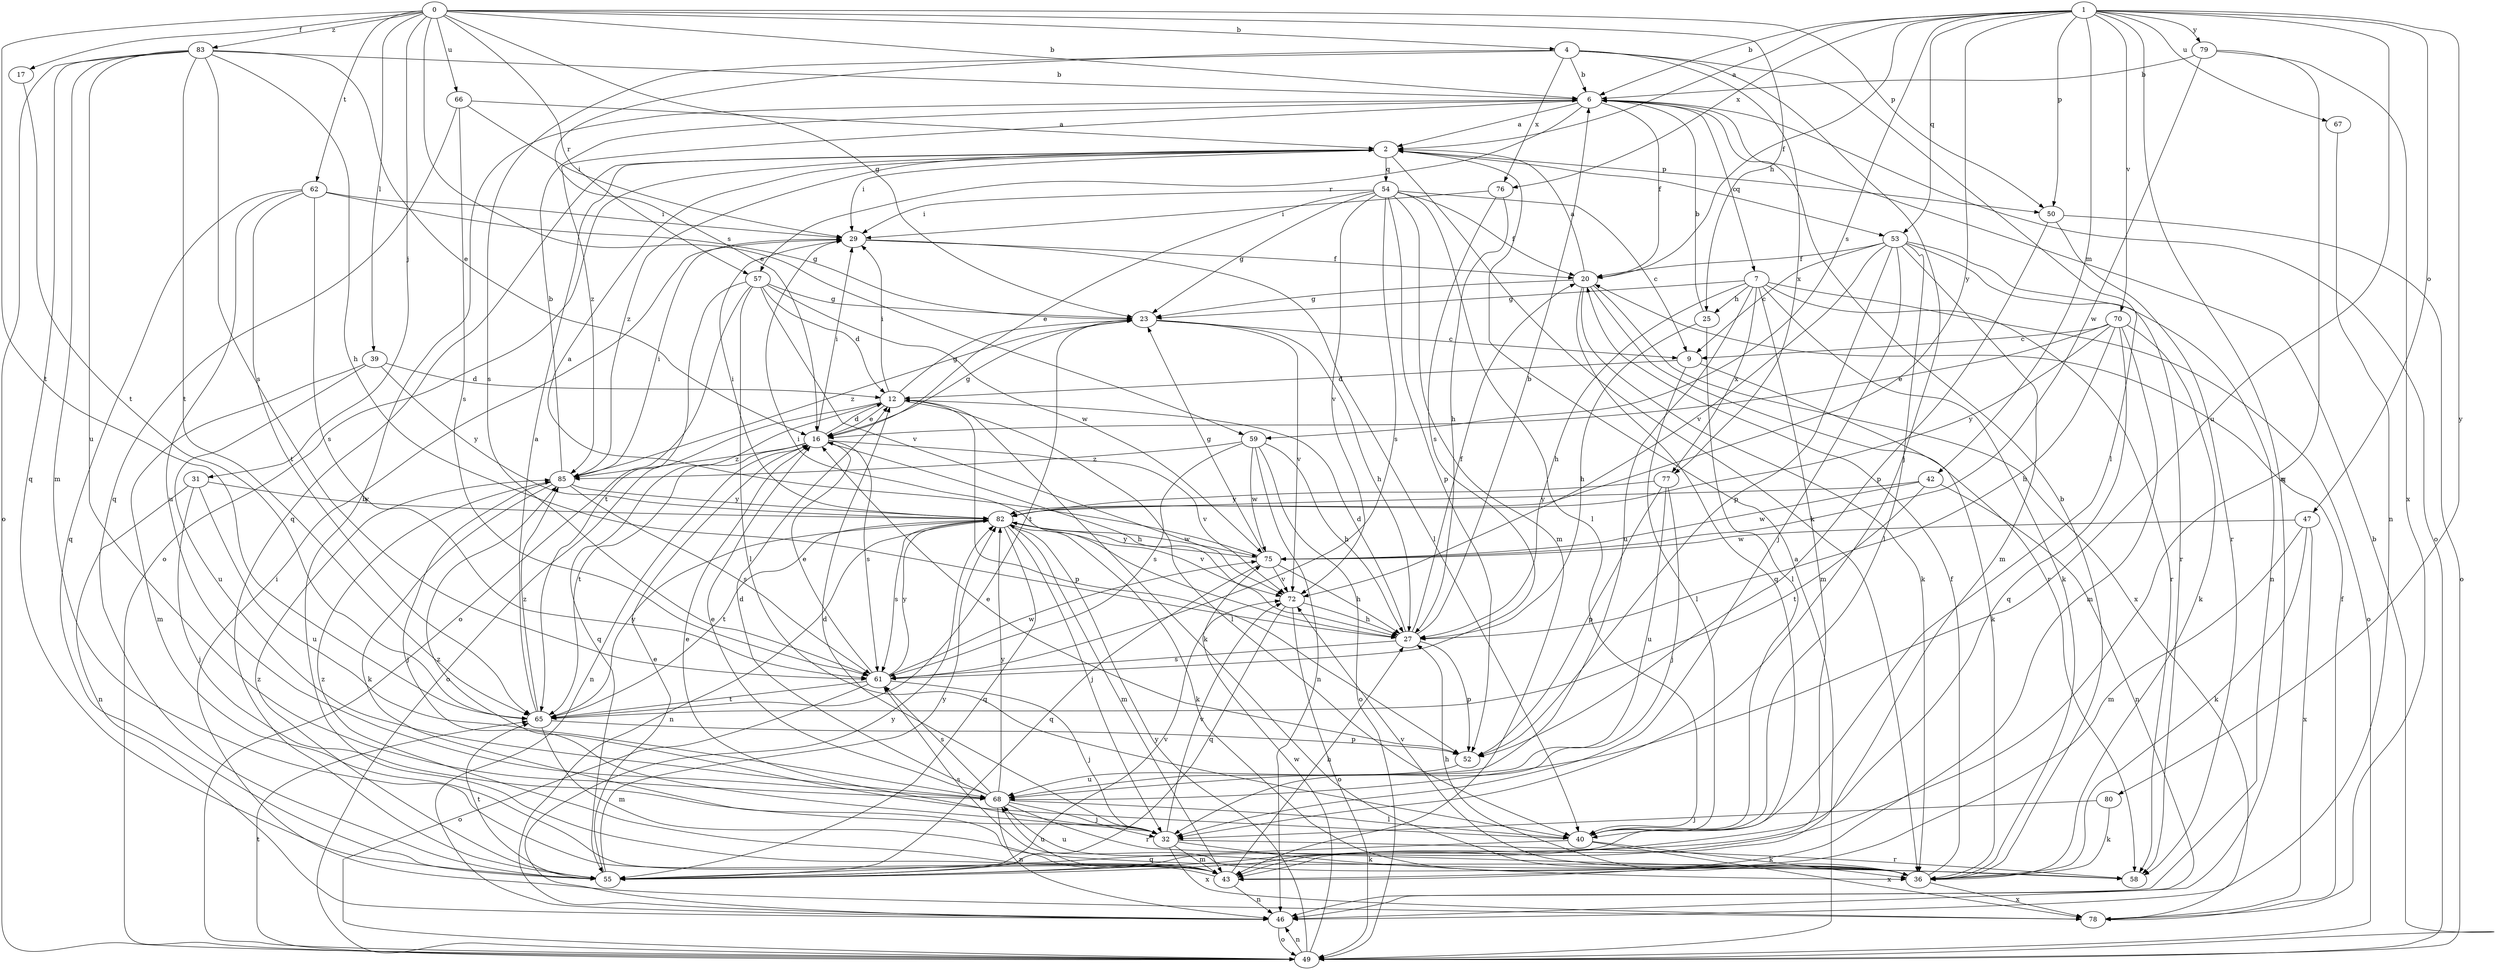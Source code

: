 strict digraph  {
0;
1;
2;
4;
6;
7;
9;
12;
16;
17;
20;
23;
25;
27;
29;
31;
32;
36;
39;
40;
42;
43;
46;
47;
49;
50;
52;
53;
54;
55;
57;
58;
59;
61;
62;
65;
66;
67;
68;
70;
72;
75;
76;
77;
78;
79;
80;
82;
83;
85;
0 -> 4  [label=b];
0 -> 6  [label=b];
0 -> 17  [label=f];
0 -> 23  [label=g];
0 -> 25  [label=h];
0 -> 31  [label=j];
0 -> 39  [label=l];
0 -> 50  [label=p];
0 -> 57  [label=r];
0 -> 59  [label=s];
0 -> 62  [label=t];
0 -> 65  [label=t];
0 -> 66  [label=u];
0 -> 83  [label=z];
1 -> 2  [label=a];
1 -> 6  [label=b];
1 -> 20  [label=f];
1 -> 42  [label=m];
1 -> 46  [label=n];
1 -> 47  [label=o];
1 -> 50  [label=p];
1 -> 53  [label=q];
1 -> 59  [label=s];
1 -> 67  [label=u];
1 -> 68  [label=u];
1 -> 70  [label=v];
1 -> 76  [label=x];
1 -> 79  [label=y];
1 -> 80  [label=y];
1 -> 82  [label=y];
2 -> 29  [label=i];
2 -> 36  [label=k];
2 -> 49  [label=o];
2 -> 50  [label=p];
2 -> 53  [label=q];
2 -> 54  [label=q];
2 -> 55  [label=q];
2 -> 85  [label=z];
4 -> 6  [label=b];
4 -> 16  [label=e];
4 -> 32  [label=j];
4 -> 40  [label=l];
4 -> 61  [label=s];
4 -> 76  [label=x];
4 -> 77  [label=x];
6 -> 2  [label=a];
6 -> 7  [label=c];
6 -> 20  [label=f];
6 -> 49  [label=o];
6 -> 57  [label=r];
6 -> 85  [label=z];
7 -> 23  [label=g];
7 -> 25  [label=h];
7 -> 27  [label=h];
7 -> 36  [label=k];
7 -> 43  [label=m];
7 -> 49  [label=o];
7 -> 58  [label=r];
7 -> 68  [label=u];
7 -> 77  [label=x];
9 -> 12  [label=d];
9 -> 36  [label=k];
9 -> 40  [label=l];
12 -> 16  [label=e];
12 -> 23  [label=g];
12 -> 29  [label=i];
12 -> 36  [label=k];
12 -> 40  [label=l];
12 -> 49  [label=o];
12 -> 52  [label=p];
12 -> 55  [label=q];
16 -> 12  [label=d];
16 -> 23  [label=g];
16 -> 27  [label=h];
16 -> 29  [label=i];
16 -> 46  [label=n];
16 -> 61  [label=s];
16 -> 65  [label=t];
16 -> 72  [label=v];
16 -> 85  [label=z];
17 -> 65  [label=t];
20 -> 2  [label=a];
20 -> 23  [label=g];
20 -> 36  [label=k];
20 -> 55  [label=q];
20 -> 58  [label=r];
20 -> 78  [label=x];
23 -> 9  [label=c];
23 -> 27  [label=h];
23 -> 65  [label=t];
23 -> 72  [label=v];
23 -> 85  [label=z];
25 -> 6  [label=b];
25 -> 27  [label=h];
25 -> 40  [label=l];
27 -> 6  [label=b];
27 -> 12  [label=d];
27 -> 20  [label=f];
27 -> 29  [label=i];
27 -> 52  [label=p];
27 -> 61  [label=s];
29 -> 20  [label=f];
29 -> 40  [label=l];
31 -> 32  [label=j];
31 -> 46  [label=n];
31 -> 68  [label=u];
31 -> 82  [label=y];
32 -> 12  [label=d];
32 -> 16  [label=e];
32 -> 36  [label=k];
32 -> 43  [label=m];
32 -> 58  [label=r];
32 -> 72  [label=v];
32 -> 78  [label=x];
36 -> 6  [label=b];
36 -> 20  [label=f];
36 -> 27  [label=h];
36 -> 61  [label=s];
36 -> 72  [label=v];
36 -> 78  [label=x];
39 -> 12  [label=d];
39 -> 43  [label=m];
39 -> 68  [label=u];
39 -> 82  [label=y];
40 -> 36  [label=k];
40 -> 55  [label=q];
40 -> 78  [label=x];
40 -> 85  [label=z];
42 -> 46  [label=n];
42 -> 65  [label=t];
42 -> 75  [label=w];
42 -> 82  [label=y];
43 -> 6  [label=b];
43 -> 27  [label=h];
43 -> 46  [label=n];
43 -> 68  [label=u];
43 -> 85  [label=z];
46 -> 49  [label=o];
46 -> 82  [label=y];
47 -> 36  [label=k];
47 -> 43  [label=m];
47 -> 75  [label=w];
47 -> 78  [label=x];
49 -> 2  [label=a];
49 -> 6  [label=b];
49 -> 46  [label=n];
49 -> 65  [label=t];
49 -> 75  [label=w];
49 -> 82  [label=y];
50 -> 49  [label=o];
50 -> 52  [label=p];
50 -> 58  [label=r];
52 -> 16  [label=e];
52 -> 68  [label=u];
53 -> 9  [label=c];
53 -> 20  [label=f];
53 -> 32  [label=j];
53 -> 40  [label=l];
53 -> 43  [label=m];
53 -> 46  [label=n];
53 -> 52  [label=p];
53 -> 58  [label=r];
53 -> 72  [label=v];
54 -> 9  [label=c];
54 -> 16  [label=e];
54 -> 20  [label=f];
54 -> 23  [label=g];
54 -> 29  [label=i];
54 -> 40  [label=l];
54 -> 43  [label=m];
54 -> 52  [label=p];
54 -> 61  [label=s];
54 -> 72  [label=v];
55 -> 16  [label=e];
55 -> 65  [label=t];
55 -> 72  [label=v];
55 -> 82  [label=y];
55 -> 85  [label=z];
57 -> 12  [label=d];
57 -> 23  [label=g];
57 -> 40  [label=l];
57 -> 49  [label=o];
57 -> 65  [label=t];
57 -> 72  [label=v];
57 -> 75  [label=w];
58 -> 68  [label=u];
59 -> 27  [label=h];
59 -> 46  [label=n];
59 -> 49  [label=o];
59 -> 61  [label=s];
59 -> 75  [label=w];
59 -> 85  [label=z];
61 -> 16  [label=e];
61 -> 32  [label=j];
61 -> 49  [label=o];
61 -> 65  [label=t];
61 -> 75  [label=w];
61 -> 82  [label=y];
62 -> 23  [label=g];
62 -> 29  [label=i];
62 -> 55  [label=q];
62 -> 61  [label=s];
62 -> 65  [label=t];
62 -> 68  [label=u];
65 -> 2  [label=a];
65 -> 43  [label=m];
65 -> 52  [label=p];
65 -> 82  [label=y];
65 -> 85  [label=z];
66 -> 2  [label=a];
66 -> 29  [label=i];
66 -> 55  [label=q];
66 -> 61  [label=s];
67 -> 46  [label=n];
68 -> 12  [label=d];
68 -> 16  [label=e];
68 -> 32  [label=j];
68 -> 40  [label=l];
68 -> 46  [label=n];
68 -> 58  [label=r];
68 -> 61  [label=s];
68 -> 82  [label=y];
70 -> 9  [label=c];
70 -> 16  [label=e];
70 -> 27  [label=h];
70 -> 36  [label=k];
70 -> 43  [label=m];
70 -> 55  [label=q];
70 -> 82  [label=y];
72 -> 27  [label=h];
72 -> 49  [label=o];
72 -> 55  [label=q];
75 -> 2  [label=a];
75 -> 23  [label=g];
75 -> 27  [label=h];
75 -> 55  [label=q];
75 -> 72  [label=v];
75 -> 82  [label=y];
76 -> 27  [label=h];
76 -> 29  [label=i];
76 -> 61  [label=s];
77 -> 32  [label=j];
77 -> 52  [label=p];
77 -> 68  [label=u];
77 -> 82  [label=y];
78 -> 20  [label=f];
78 -> 29  [label=i];
79 -> 6  [label=b];
79 -> 55  [label=q];
79 -> 75  [label=w];
79 -> 78  [label=x];
80 -> 32  [label=j];
80 -> 36  [label=k];
82 -> 29  [label=i];
82 -> 32  [label=j];
82 -> 36  [label=k];
82 -> 43  [label=m];
82 -> 46  [label=n];
82 -> 55  [label=q];
82 -> 61  [label=s];
82 -> 65  [label=t];
82 -> 72  [label=v];
82 -> 75  [label=w];
83 -> 6  [label=b];
83 -> 16  [label=e];
83 -> 27  [label=h];
83 -> 43  [label=m];
83 -> 49  [label=o];
83 -> 55  [label=q];
83 -> 61  [label=s];
83 -> 65  [label=t];
83 -> 68  [label=u];
85 -> 6  [label=b];
85 -> 29  [label=i];
85 -> 32  [label=j];
85 -> 36  [label=k];
85 -> 61  [label=s];
85 -> 82  [label=y];
}
